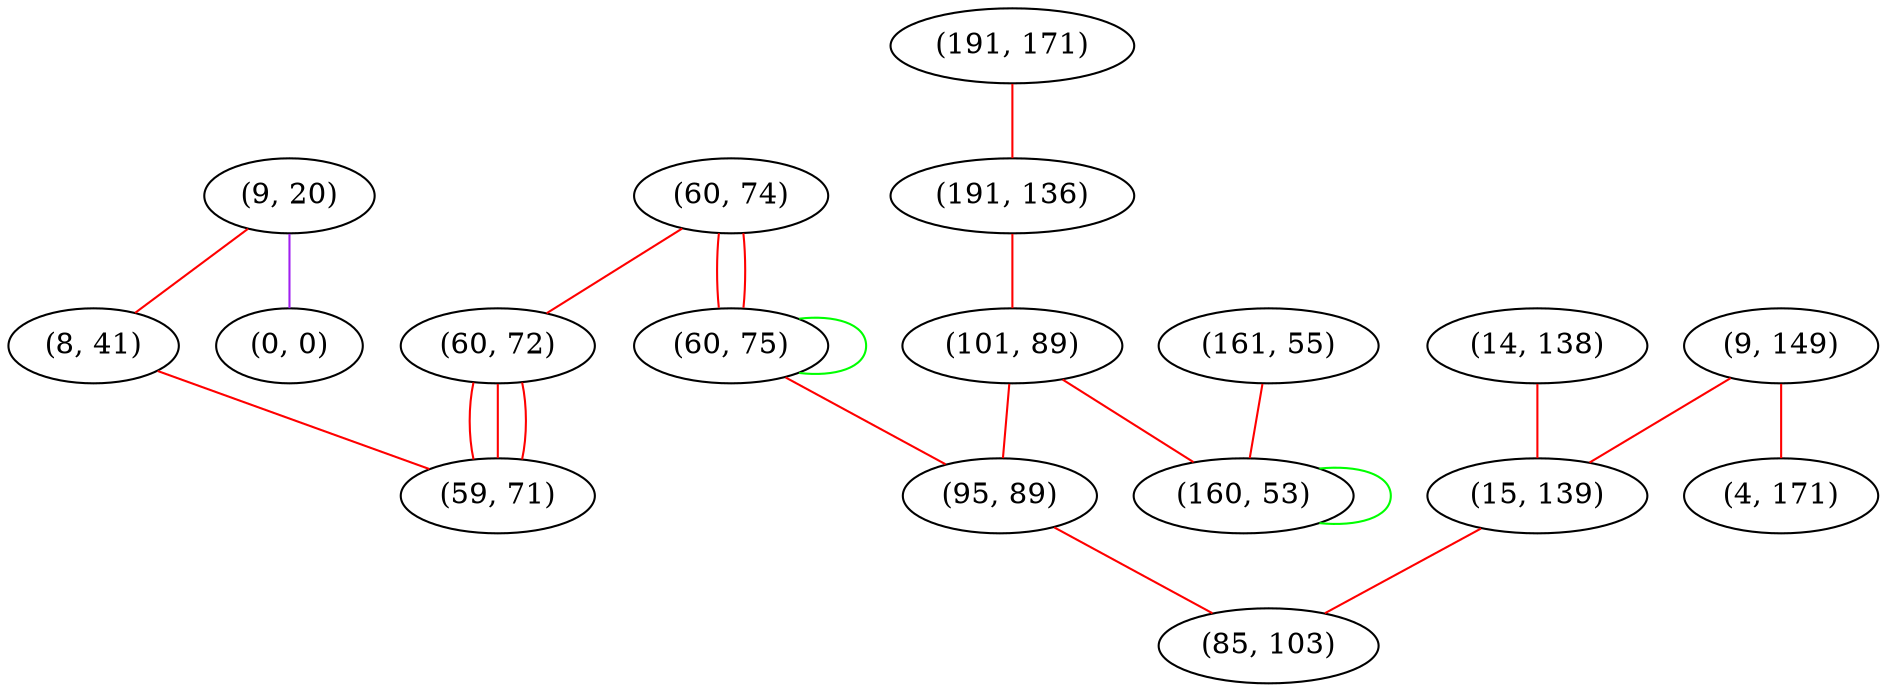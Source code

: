 graph "" {
"(9, 20)";
"(191, 171)";
"(14, 138)";
"(191, 136)";
"(60, 74)";
"(60, 75)";
"(101, 89)";
"(9, 149)";
"(161, 55)";
"(60, 72)";
"(8, 41)";
"(15, 139)";
"(0, 0)";
"(95, 89)";
"(59, 71)";
"(160, 53)";
"(85, 103)";
"(4, 171)";
"(9, 20)" -- "(8, 41)"  [color=red, key=0, weight=1];
"(9, 20)" -- "(0, 0)"  [color=purple, key=0, weight=4];
"(191, 171)" -- "(191, 136)"  [color=red, key=0, weight=1];
"(14, 138)" -- "(15, 139)"  [color=red, key=0, weight=1];
"(191, 136)" -- "(101, 89)"  [color=red, key=0, weight=1];
"(60, 74)" -- "(60, 75)"  [color=red, key=0, weight=1];
"(60, 74)" -- "(60, 75)"  [color=red, key=1, weight=1];
"(60, 74)" -- "(60, 72)"  [color=red, key=0, weight=1];
"(60, 75)" -- "(60, 75)"  [color=green, key=0, weight=2];
"(60, 75)" -- "(95, 89)"  [color=red, key=0, weight=1];
"(101, 89)" -- "(160, 53)"  [color=red, key=0, weight=1];
"(101, 89)" -- "(95, 89)"  [color=red, key=0, weight=1];
"(9, 149)" -- "(15, 139)"  [color=red, key=0, weight=1];
"(9, 149)" -- "(4, 171)"  [color=red, key=0, weight=1];
"(161, 55)" -- "(160, 53)"  [color=red, key=0, weight=1];
"(60, 72)" -- "(59, 71)"  [color=red, key=0, weight=1];
"(60, 72)" -- "(59, 71)"  [color=red, key=1, weight=1];
"(60, 72)" -- "(59, 71)"  [color=red, key=2, weight=1];
"(8, 41)" -- "(59, 71)"  [color=red, key=0, weight=1];
"(15, 139)" -- "(85, 103)"  [color=red, key=0, weight=1];
"(95, 89)" -- "(85, 103)"  [color=red, key=0, weight=1];
"(160, 53)" -- "(160, 53)"  [color=green, key=0, weight=2];
}
